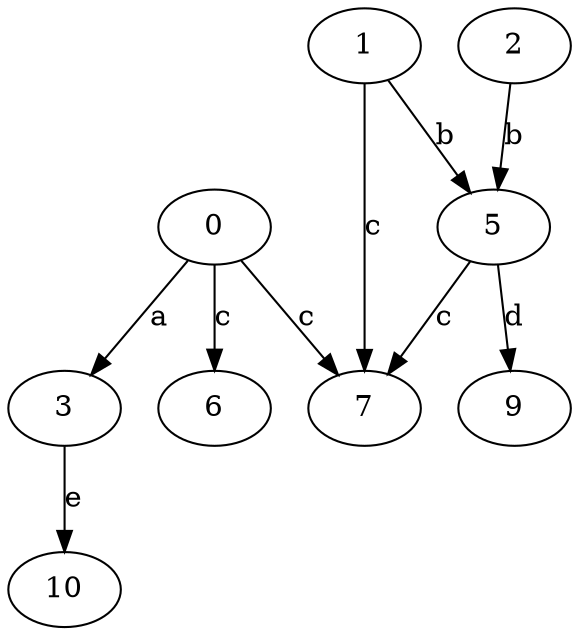 strict digraph  {
0;
2;
3;
1;
5;
6;
7;
9;
10;
0 -> 3  [label=a];
0 -> 6  [label=c];
0 -> 7  [label=c];
2 -> 5  [label=b];
3 -> 10  [label=e];
1 -> 5  [label=b];
1 -> 7  [label=c];
5 -> 7  [label=c];
5 -> 9  [label=d];
}
